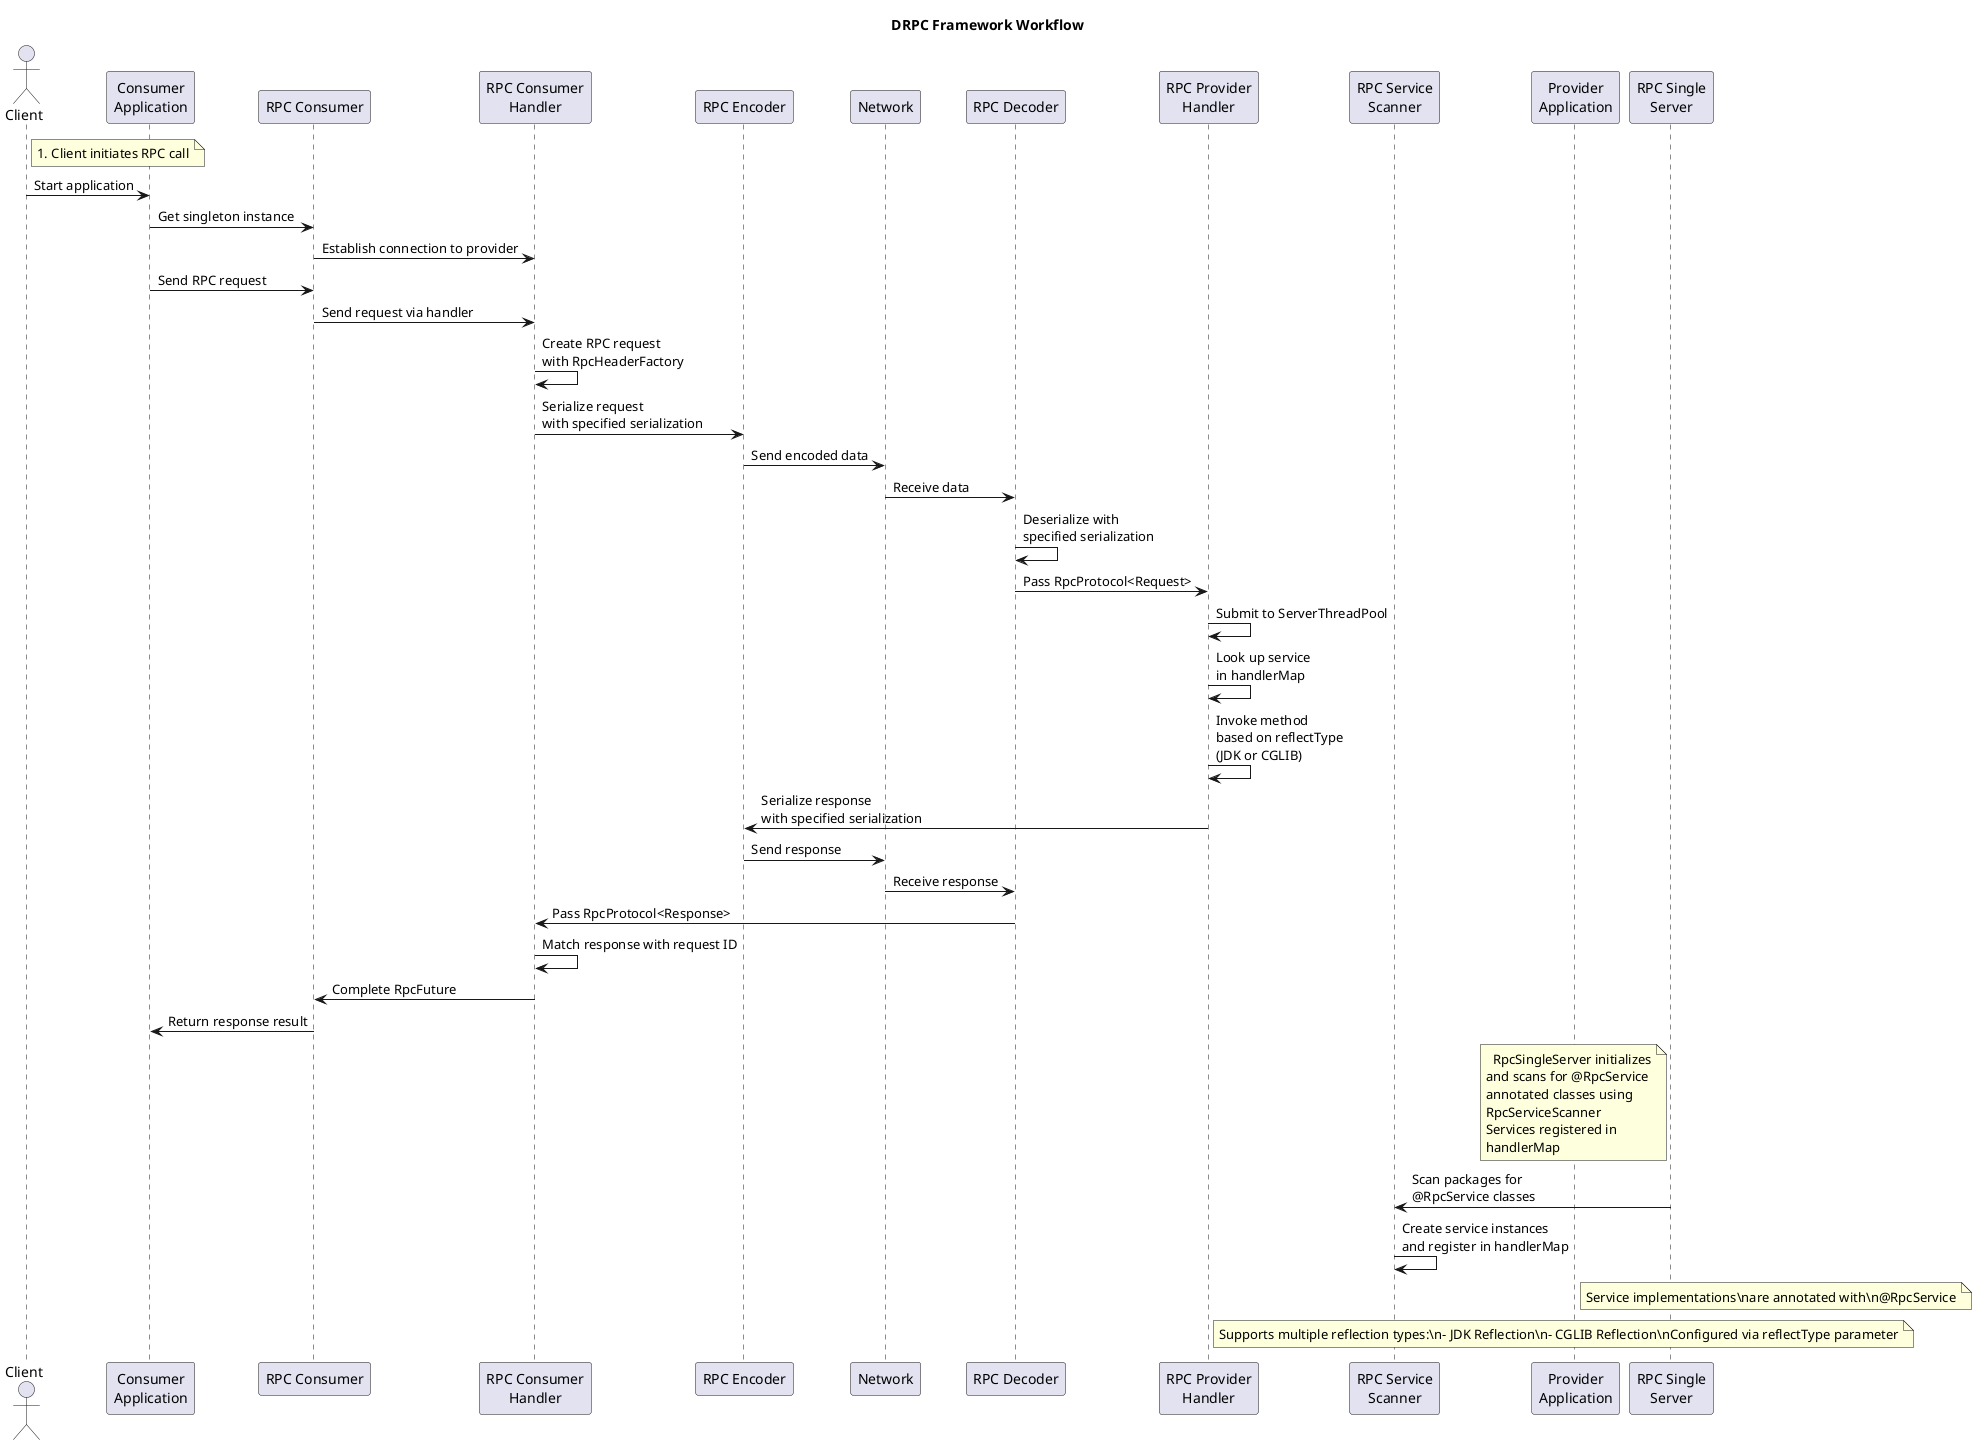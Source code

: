 @startuml
title DRPC Framework Workflow

actor "Client" as client
participant "Consumer\nApplication" as consumer
participant "RPC Consumer" as rpcConsumer
participant "RPC Consumer\nHandler" as consumerHandler
participant "RPC Encoder" as encoder
participant "Network" as network
participant "RPC Decoder" as decoder
participant "RPC Provider\nHandler" as providerHandler
participant "RPC Service\nScanner" as svcScanner
participant "Provider\nApplication" as provider
participant "RPC Single\nServer" as rpcServer

note right of client
  1. Client initiates RPC call
end note

client -> consumer : Start application
consumer -> rpcConsumer : Get singleton instance
rpcConsumer -> consumerHandler : Establish connection to provider
consumer -> rpcConsumer : Send RPC request
rpcConsumer -> consumerHandler : Send request via handler
consumerHandler -> consumerHandler : Create RPC request\nwith RpcHeaderFactory
consumerHandler -> encoder : Serialize request\nwith specified serialization
encoder -> network : Send encoded data
network -> decoder : Receive data
decoder -> decoder : Deserialize with\nspecified serialization
decoder -> providerHandler : Pass RpcProtocol<Request>
providerHandler -> providerHandler : Submit to ServerThreadPool
providerHandler -> providerHandler : Look up service\nin handlerMap
providerHandler -> providerHandler : Invoke method\nbased on reflectType\n(JDK or CGLIB)
providerHandler -> encoder : Serialize response\nwith specified serialization
encoder -> network : Send response
network -> decoder : Receive response
decoder -> consumerHandler : Pass RpcProtocol<Response>
consumerHandler -> consumerHandler : Match response with request ID
consumerHandler -> rpcConsumer : Complete RpcFuture
rpcConsumer -> consumer : Return response result

note left of rpcServer
  RpcSingleServer initializes
and scans for @RpcService
annotated classes using
RpcServiceScanner
Services registered in
handlerMap
end note

rpcServer -> svcScanner : Scan packages for\n@RpcService classes
svcScanner -> svcScanner : Create service instances\nand register in handlerMap

note right of provider
  Service implementations\nare annotated with\n@RpcService
end note

note right of providerHandler
  Supports multiple reflection types:\n- JDK Reflection\n- CGLIB Reflection\nConfigured via reflectType parameter
end note

@enduml
